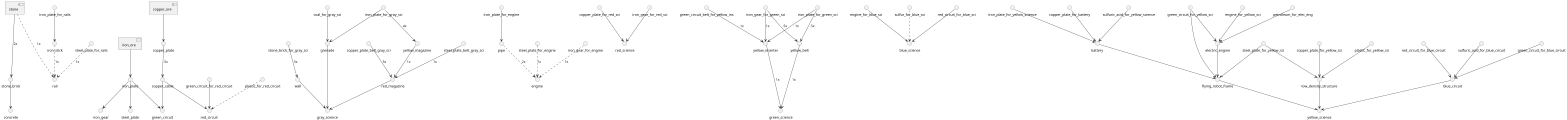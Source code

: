 @startuml
scale 1/4
'component water
'component wood
'component coal
component stone
component iron_ore
component copper_ore
'component oil

'oil --> plastic
'oil --> sulfur
'oil --> heavy_oil
'heavy_oil --> petroleum
'
'water  ---> sulfuric_acid
'sulfur --> sulfuric_acid

stone ---> stone_brick : 2x

stone_brick_for_gray_sci --> wall : 5x
stone_brick --> concrete

iron_ore    --> iron_plate

copper_ore   --> copper_plate
copper_plate --> copper_cable : .5x

iron_plate   --> green_circuit
copper_cable --> green_circuit

'iron_plate --> iron_chest : 8x
'steel_plate --> steel_chest : 8x

iron_plate --> iron_gear
iron_plate_for_rails --> iron_stick
iron_plate_for_engine --> pipe
iron_plate --> steel_plate

copper_plate_for_red_sci --> red_science
iron_gear_for_red_sci    --> red_science

iron_plate_for_green_sci  --> yellow_belt : .5x
iron_gear_for_green_sci   --> yellow_belt : .5x

'iron_gear   --> red_belt : 5x
'yellow_belt --> red_belt : 1x

green_circuit_belt_for_yellow_ins  --> yellow_inserter : 1x
iron_gear_for_green_sci      --> yellow_inserter : 1x
iron_plate_for_green_sci     --> yellow_inserter : 1x

'circuit_for_inserter       --> blue_inserter : 2x
'iron_plate_for_inserter    --> blue_inserter : 2x
'yellow_inserter            --> blue_inserter : 1x
'
'iron_gear_for_inserter   --> red_inserter : 1x
'iron_plate_for_inserter  --> red_inserter : 1x
'yellow_inserter          --> red_inserter : 1x

yellow_belt     ---> green_science : 1x
yellow_inserter ---> green_science : 1x

iron_plate_for_gray_sci           --> yellow_magazine : 4x
yellow_magazine      --> red_magazine : 1x
steel_plate_belt_gray_sci     --> red_magazine : 1x
copper_plate_belt_gray_sci    --> red_magazine : 5x

'component science_lab

'red_science   --> science_lab
'green_science --> science_lab

stone       ...> rail : 1x
steel_plate_for_rails ..> rail : 1x
iron_stick  ..> rail : 1x

'iron_plate_eng -----> pipe
'iron_plate --> ground_pipe
'ground_pipe --> pipe

steel_plate_for_engine  ..> engine : 1x
iron_gear_for_engine    ..> engine : 1x
pipe         ..> engine : 2x

'wood         ..> small_pole : 1x
'copper_cable ..> small_pole : 2x

'engine       --> locomotive : 20x
'circuit_loco --> locomotive : 10x
'steel_plate  --> locomotive : 30x

'iron_plate_eng -->    iron_gear_eng : 2x
'iron_gear_eng  -----> cargo_wagon : 10x
'iron_plate_eng -->    cargo_wagon : 20x
'steel_plate    ---->  cargo_wagon : 20x

'circuit_asm      ---> assembler : 3x
'iron_gear_asm    ---> assembler : 5x
'iron_plate_asm   ---> assembler : 9x

'steel_plate_asm  --> blue_assembler : 2x
'circuit_asm      --> blue_assembler : 3x
'iron_gear_asm    --> blue_assembler : 5x
'assembler        --> blue_assembler : 1x

'steel_plate     --> steel_furnace : 6x
'stone_brick     --> steel_furnace : 10x

iron_plate_for_gray_sci --> grenade
coal_for_gray_sci       --> grenade

red_magazine --> gray_science
grenade      --> gray_science
wall         --> gray_science

'gray_science         --> science_lab

plastic_for_red_circuit           ..> red_circuit
copper_cable                     --> red_circuit
green_circuit_for_red_circuit --> red_circuit

engine_for_blue_sci      --> blue_science
sulfur_for_blue_sci      ..> blue_science
red_circuit_for_blue_sci --> blue_science

'blue_science         --> science_lab

green_circuit_for_blue_circuit --> blue_circuit
red_circuit_for_blue_circuit   --> blue_circuit
sulfuric_acid_for_blue_circuit --> blue_circuit

petroleum_for_elec_eng       --> electric_engine
engine_for_yellow_sci        --> electric_engine
green_circuit_for_yellow_sci --> electric_engine

sulfuric_acid_for_yellow_science --> battery
iron_plate_for_yellow_science    --> battery
copper_plate_for_battery         --> battery

electric_engine              --> flying_robot_frame
battery                     --> flying_robot_frame
steel_plate_for_yellow_sci     --> flying_robot_frame
green_circuit_for_yellow_sci                --> flying_robot_frame

low_density_structure --> yellow_science
blue_circuit          --> yellow_science
flying_robot_frame    --> yellow_science
'yellow_science --> science_lab

steel_plate_for_yellow_sci  --> low_density_structure
copper_plate_for_yellow_sci --> low_density_structure
plastic_for_yellow_sci      --> low_density_structure

@enduml